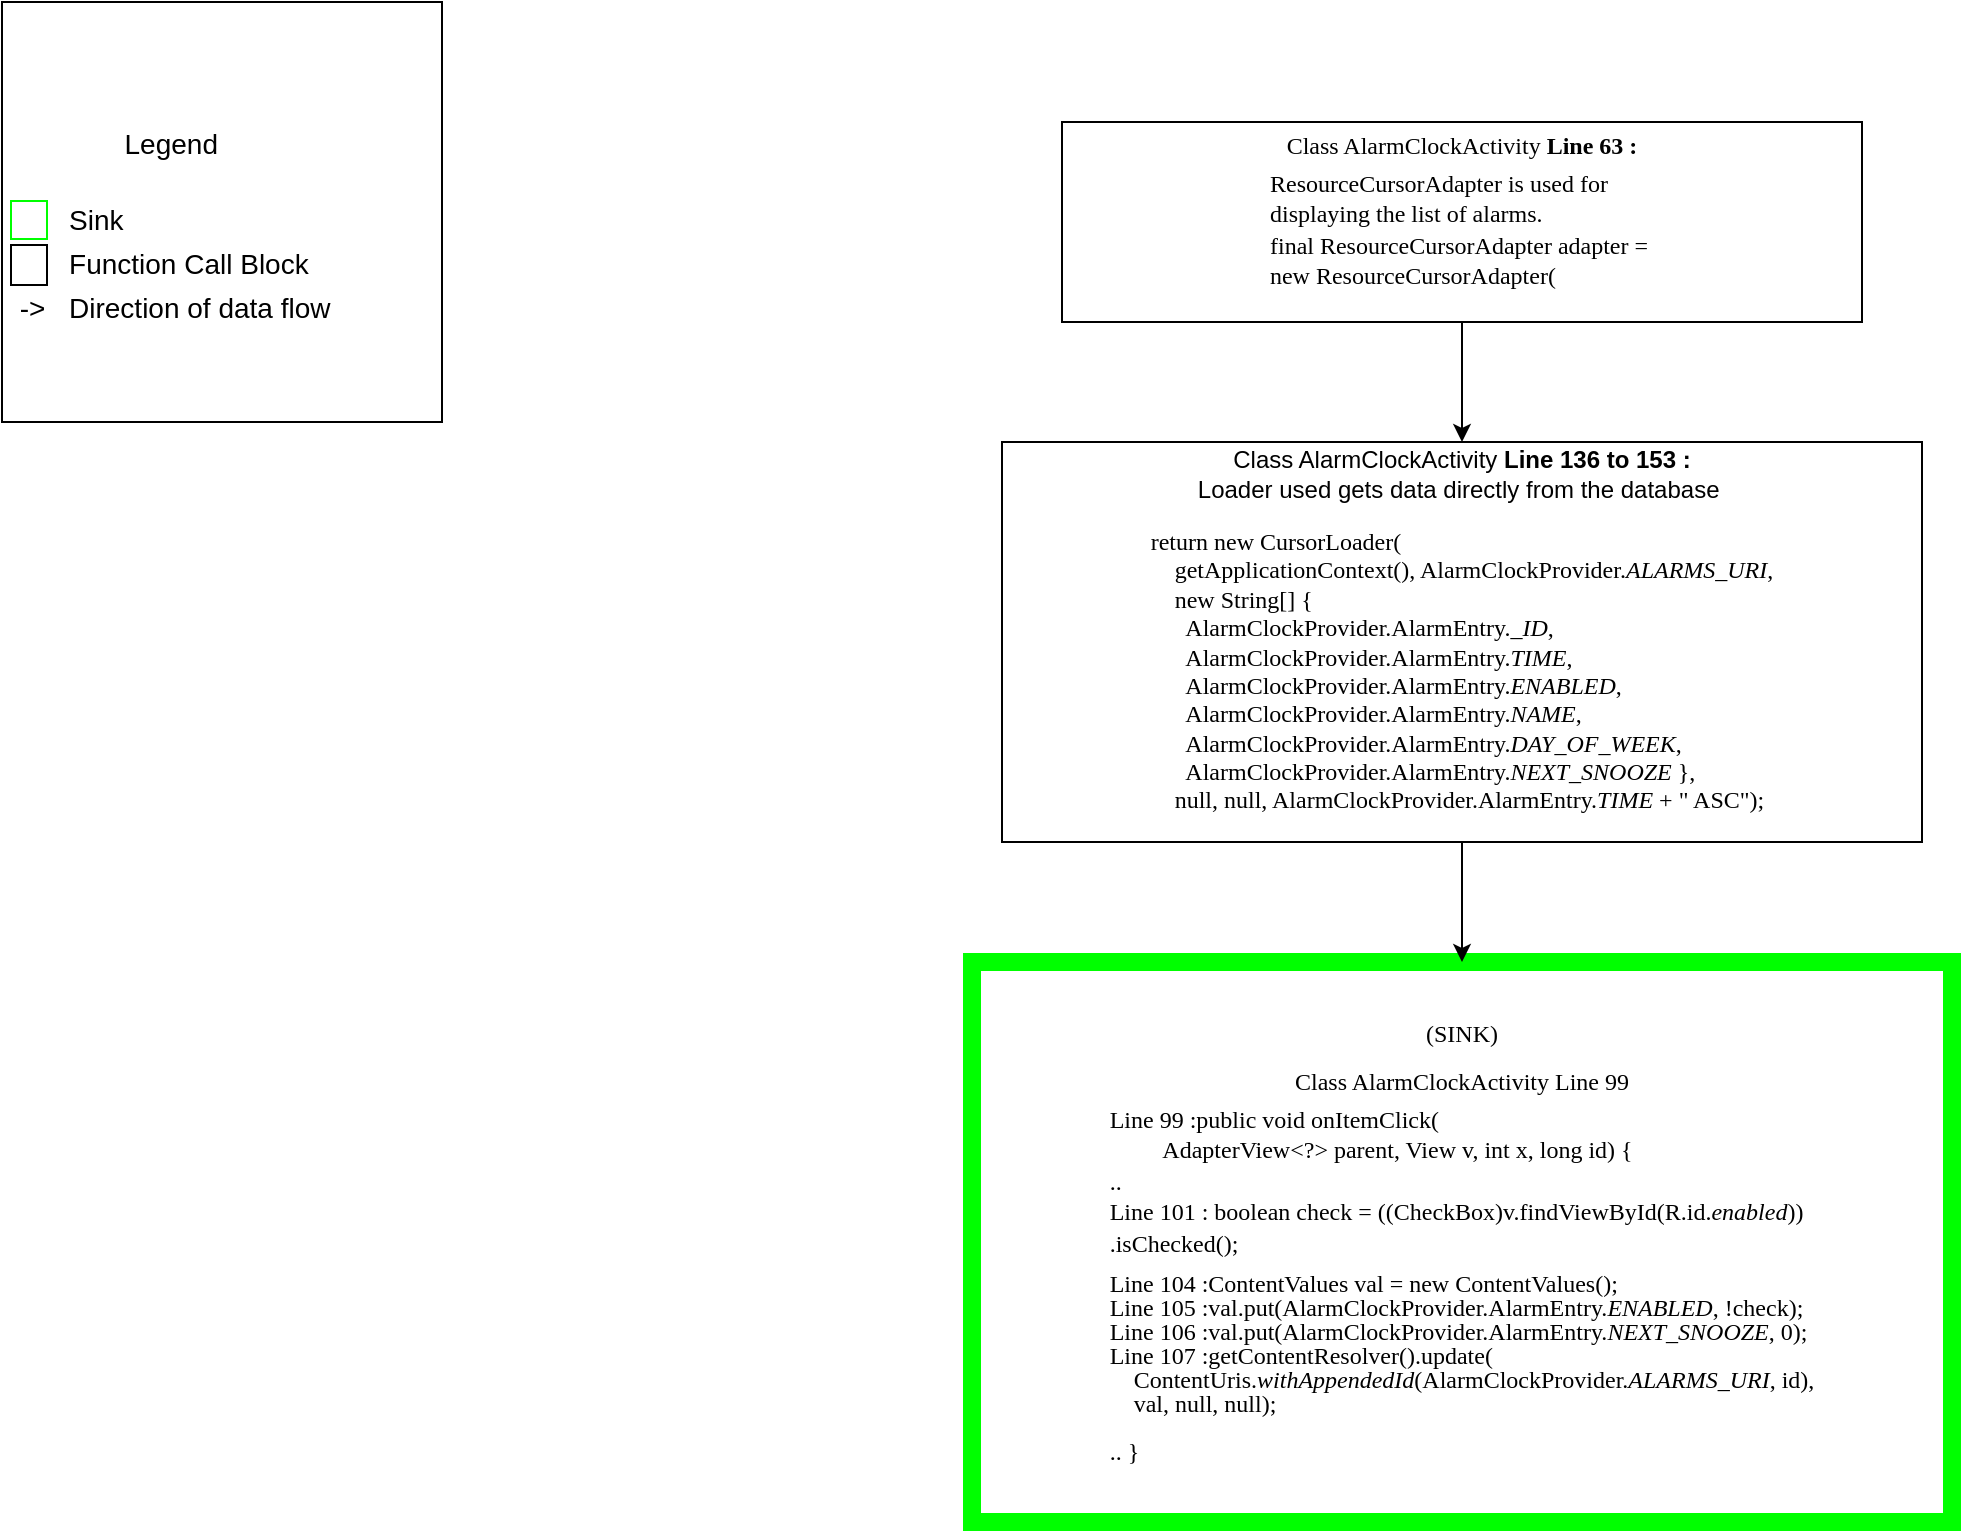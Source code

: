 <mxfile version="13.3.9" type="device"><diagram id="mjV69Toy5Irq8Yrjvaxj" name="Page-1"><mxGraphModel dx="4872" dy="1066" grid="1" gridSize="10" guides="1" tooltips="1" connect="1" arrows="1" fold="1" page="1" pageScale="1" pageWidth="3300" pageHeight="4681" math="0" shadow="0"><root><mxCell id="0"/><mxCell id="1" parent="0"/><mxCell id="2MFb6GKVkhw0Cp_-Tr2v-1" value="&lt;pre style=&quot;font-family: &amp;#34;menlo&amp;#34; ; line-height: 30%&quot;&gt;&lt;pre style=&quot;font-family: &amp;#34;menlo&amp;#34;&quot;&gt;&lt;font style=&quot;font-size: 12px ; line-height: 100% ; background-color: rgb(255 , 255 , 255)&quot;&gt;(SINK)&lt;/font&gt;&lt;/pre&gt;&lt;pre style=&quot;font-family: &amp;#34;menlo&amp;#34;&quot;&gt;&lt;font style=&quot;font-size: 12px ; line-height: 100% ; background-color: rgb(255 , 255 , 255)&quot;&gt;Class AlarmClockActivity Line 99&lt;/font&gt;&lt;/pre&gt;&lt;pre style=&quot;text-align: left ; font-family: &amp;#34;menlo&amp;#34;&quot;&gt;&lt;span style=&quot;background-color: rgb(255 , 255 , 255)&quot;&gt;Line 99 :public void onItemClick(&lt;br&gt;&lt;/span&gt;&lt;/pre&gt;&lt;pre style=&quot;font-family: &amp;#34;menlo&amp;#34;&quot;&gt;&lt;font style=&quot;font-size: 12px ; background-color: rgb(255 , 255 , 255)&quot;&gt;&lt;pre style=&quot;text-align: left ; font-family: &amp;#34;menlo&amp;#34;&quot;&gt;         AdapterView&amp;lt;?&amp;gt; parent, View v, int x, long id) {&lt;/pre&gt;&lt;pre style=&quot;text-align: left ; font-family: &amp;#34;menlo&amp;#34;&quot;&gt;..&lt;/pre&gt;&lt;pre style=&quot;text-align: left ; font-family: &amp;#34;menlo&amp;#34;&quot;&gt;Line 101 : boolean &lt;span style=&quot;font-family: &amp;#34;menlo&amp;#34; ; text-align: center&quot;&gt;check = ((CheckBox)v.findViewById(R.id.&lt;/span&gt;&lt;span style=&quot;font-family: &amp;#34;menlo&amp;#34; ; text-align: center ; font-style: italic&quot;&gt;enabled&lt;/span&gt;&lt;span style=&quot;font-family: &amp;#34;menlo&amp;#34; ; text-align: center&quot;&gt;))&lt;/span&gt;&lt;/pre&gt;&lt;pre style=&quot;text-align: left ; font-family: &amp;#34;menlo&amp;#34;&quot;&gt;&lt;span style=&quot;font-family: &amp;#34;menlo&amp;#34; ; text-align: center&quot;&gt;.isChecked()&lt;/span&gt;&lt;span style=&quot;font-family: &amp;#34;menlo&amp;#34; ; text-align: center&quot;&gt;;&lt;/span&gt;&lt;/pre&gt;&lt;pre style=&quot;font-family: &amp;#34;menlo&amp;#34; ; line-height: 100%&quot;&gt;&lt;div style=&quot;text-align: left&quot;&gt;&lt;span&gt;Line 104 :&lt;/span&gt;&lt;span&gt;ContentValues val = new ContentValues();&lt;/span&gt;&lt;/div&gt;&lt;div style=&quot;text-align: left&quot;&gt;&lt;span&gt;Line 105 :&lt;/span&gt;&lt;span&gt;val.put(AlarmClockProvider.AlarmEntry.&lt;/span&gt;&lt;span style=&quot;font-style: italic&quot;&gt;ENABLED&lt;/span&gt;&lt;span&gt;, !check);&lt;/span&gt;&lt;/div&gt;&lt;div style=&quot;text-align: left&quot;&gt;&lt;span&gt;Line 106 :&lt;/span&gt;&lt;span&gt;val.put(AlarmClockProvider.AlarmEntry.&lt;/span&gt;&lt;span style=&quot;font-style: italic&quot;&gt;NEXT_SNOOZE&lt;/span&gt;&lt;span&gt;, 0);&lt;/span&gt;&lt;/div&gt;&lt;div style=&quot;text-align: left&quot;&gt;&lt;span&gt;Line 107 :&lt;/span&gt;&lt;span&gt;getContentResolver().update(&lt;/span&gt;&lt;/div&gt;&lt;div style=&quot;text-align: left&quot;&gt;&lt;span&gt;&amp;nbsp; &amp;nbsp; ContentUris.&lt;/span&gt;&lt;span style=&quot;font-style: italic&quot;&gt;withAppendedId&lt;/span&gt;&lt;span&gt;(AlarmClockProvider.&lt;/span&gt;&lt;span style=&quot;font-style: italic&quot;&gt;ALARMS_URI&lt;/span&gt;&lt;span&gt;, id),&lt;/span&gt;&lt;/div&gt;&lt;div style=&quot;text-align: left&quot;&gt;&lt;span&gt;&amp;nbsp; &amp;nbsp; val, null, null);&lt;/span&gt;&lt;/div&gt;&lt;/pre&gt;&lt;/font&gt;&lt;/pre&gt;&lt;pre style=&quot;font-family: &amp;#34;menlo&amp;#34;&quot;&gt;&lt;pre style=&quot;text-align: left ; font-family: &amp;#34;menlo&amp;#34; ; line-height: 100%&quot;&gt;&lt;span style=&quot;background-color: rgb(255 , 255 , 255)&quot;&gt;.. }&lt;/span&gt;&lt;/pre&gt;&lt;/pre&gt;&lt;/pre&gt;" style="rounded=0;whiteSpace=wrap;html=1;strokeColor=#00FF00;strokeWidth=9;" vertex="1" parent="1"><mxGeometry x="-2185" y="2190" width="490" height="280" as="geometry"/></mxCell><mxCell id="2MFb6GKVkhw0Cp_-Tr2v-2" style="edgeStyle=orthogonalEdgeStyle;rounded=0;orthogonalLoop=1;jettySize=auto;html=1;entryX=0.5;entryY=0;entryDx=0;entryDy=0;" edge="1" parent="1" source="2MFb6GKVkhw0Cp_-Tr2v-3" target="2MFb6GKVkhw0Cp_-Tr2v-5"><mxGeometry relative="1" as="geometry"/></mxCell><mxCell id="2MFb6GKVkhw0Cp_-Tr2v-3" value="&lt;pre style=&quot;font-family: &amp;#34;menlo&amp;#34; ; line-height: 30%&quot;&gt;&lt;pre style=&quot;font-family: &amp;#34;menlo&amp;#34;&quot;&gt;&lt;font style=&quot;font-size: 12px ; line-height: 100% ; background-color: rgb(255 , 255 , 255)&quot;&gt;Class AlarmClockActivity &lt;b&gt;Line 63 :&lt;/b&gt;&lt;/font&gt;&lt;/pre&gt;&lt;pre style=&quot;text-align: left ; font-family: &amp;#34;menlo&amp;#34;&quot;&gt;&lt;span style=&quot;background-color: rgb(255 , 255 , 255)&quot;&gt;ResourceCursorAdapter is used for &lt;/span&gt;&lt;/pre&gt;&lt;pre style=&quot;text-align: left ; font-family: &amp;#34;menlo&amp;#34;&quot;&gt;&lt;span style=&quot;background-color: rgb(255 , 255 , 255)&quot;&gt;displaying the list of alarms.&lt;/span&gt;&lt;/pre&gt;&lt;pre style=&quot;font-family: &amp;#34;menlo&amp;#34;&quot;&gt;&lt;pre style=&quot;text-align: left ; font-family: &amp;#34;menlo&amp;#34;&quot;&gt;&lt;span style=&quot;background-color: rgb(255 , 255 , 255)&quot;&gt;final ResourceCursorAdapter adapter = &lt;/span&gt;&lt;/pre&gt;&lt;pre style=&quot;text-align: left ; font-family: &amp;#34;menlo&amp;#34;&quot;&gt;&lt;span style=&quot;background-color: rgb(255 , 255 , 255)&quot;&gt;new ResourceCursorAdapter(&lt;/span&gt;&lt;/pre&gt;&lt;span style=&quot;background-color: rgb(255 , 255 , 255)&quot;&gt;&lt;br&gt;&lt;/span&gt;&lt;/pre&gt;&lt;/pre&gt;" style="rounded=0;whiteSpace=wrap;html=1;strokeWidth=1;" vertex="1" parent="1"><mxGeometry x="-2140" y="1770" width="400" height="100" as="geometry"/></mxCell><mxCell id="2MFb6GKVkhw0Cp_-Tr2v-4" style="edgeStyle=orthogonalEdgeStyle;rounded=0;orthogonalLoop=1;jettySize=auto;html=1;exitX=0.5;exitY=1;exitDx=0;exitDy=0;entryX=0.5;entryY=0;entryDx=0;entryDy=0;" edge="1" parent="1" source="2MFb6GKVkhw0Cp_-Tr2v-5" target="2MFb6GKVkhw0Cp_-Tr2v-1"><mxGeometry relative="1" as="geometry"/></mxCell><mxCell id="2MFb6GKVkhw0Cp_-Tr2v-5" value="&lt;span style=&quot;background-color: rgb(255 , 255 , 255)&quot;&gt;&lt;font style=&quot;font-size: 12px&quot;&gt;Class AlarmClockActivity &lt;b&gt;Line 136 to 153 :&lt;/b&gt;&lt;br&gt;Loader used gets data directly from the database&amp;nbsp;&lt;br&gt;&lt;/font&gt;&lt;/span&gt;&lt;pre style=&quot;font-family: &amp;#34;menlo&amp;#34;&quot;&gt;&lt;div style=&quot;text-align: left&quot;&gt;&lt;span style=&quot;background-color: rgb(255 , 255 , 255) ; white-space: normal&quot;&gt;return new CursorLoader(&lt;/span&gt;&lt;/div&gt;&lt;span style=&quot;background-color: rgb(255 , 255 , 255)&quot;&gt;&lt;div style=&quot;text-align: left&quot;&gt;&lt;span style=&quot;white-space: normal&quot;&gt;&amp;nbsp; &amp;nbsp; getApplicationContext(), AlarmClockProvider.&lt;/span&gt;&lt;span style=&quot;white-space: normal ; font-style: italic&quot;&gt;ALARMS_URI&lt;/span&gt;&lt;span style=&quot;white-space: normal&quot;&gt;,&lt;/span&gt;&lt;/div&gt;&lt;font style=&quot;font-size: 12px&quot;&gt;&lt;div style=&quot;text-align: left&quot;&gt;&lt;span style=&quot;white-space: normal&quot;&gt;&amp;nbsp; &amp;nbsp; new String[] {&lt;/span&gt;&lt;/div&gt;&lt;div style=&quot;text-align: left&quot;&gt;&lt;span style=&quot;white-space: normal&quot;&gt;&amp;nbsp; &amp;nbsp; &amp;nbsp; AlarmClockProvider.AlarmEntry.&lt;/span&gt;&lt;span style=&quot;white-space: normal ; font-style: italic&quot;&gt;_ID&lt;/span&gt;&lt;span style=&quot;white-space: normal&quot;&gt;,&lt;/span&gt;&lt;/div&gt;&lt;div style=&quot;text-align: left&quot;&gt;&lt;span style=&quot;white-space: normal&quot;&gt;&amp;nbsp; &amp;nbsp; &amp;nbsp; AlarmClockProvider.AlarmEntry.&lt;/span&gt;&lt;span style=&quot;white-space: normal ; font-style: italic&quot;&gt;TIME&lt;/span&gt;&lt;span style=&quot;white-space: normal&quot;&gt;,&lt;/span&gt;&lt;/div&gt;&lt;div style=&quot;text-align: left&quot;&gt;&lt;span style=&quot;white-space: normal&quot;&gt;&amp;nbsp; &amp;nbsp; &amp;nbsp; AlarmClockProvider.AlarmEntry.&lt;/span&gt;&lt;span style=&quot;white-space: normal ; font-style: italic&quot;&gt;ENABLED&lt;/span&gt;&lt;span style=&quot;white-space: normal&quot;&gt;,&lt;/span&gt;&lt;/div&gt;&lt;div style=&quot;text-align: left&quot;&gt;&lt;span style=&quot;white-space: normal&quot;&gt;&amp;nbsp; &amp;nbsp; &amp;nbsp; AlarmClockProvider.AlarmEntry.&lt;/span&gt;&lt;span style=&quot;white-space: normal ; font-style: italic&quot;&gt;NAME&lt;/span&gt;&lt;span style=&quot;white-space: normal&quot;&gt;,&lt;/span&gt;&lt;/div&gt;&lt;div style=&quot;text-align: left&quot;&gt;&lt;span style=&quot;white-space: normal&quot;&gt;&amp;nbsp; &amp;nbsp; &amp;nbsp; AlarmClockProvider.AlarmEntry.&lt;/span&gt;&lt;span style=&quot;white-space: normal ; font-style: italic&quot;&gt;DAY_OF_WEEK&lt;/span&gt;&lt;span style=&quot;white-space: normal&quot;&gt;,&lt;/span&gt;&lt;/div&gt;&lt;div style=&quot;text-align: left&quot;&gt;&lt;span style=&quot;white-space: normal&quot;&gt;&amp;nbsp; &amp;nbsp; &amp;nbsp; AlarmClockProvider.AlarmEntry.&lt;/span&gt;&lt;span style=&quot;white-space: normal ; font-style: italic&quot;&gt;NEXT_SNOOZE &lt;/span&gt;&lt;span style=&quot;white-space: normal&quot;&gt;},&lt;/span&gt;&lt;/div&gt;&lt;div style=&quot;text-align: left&quot;&gt;&lt;span style=&quot;white-space: normal&quot;&gt;&amp;nbsp; &amp;nbsp; null, null, AlarmClockProvider.AlarmEntry.&lt;/span&gt;&lt;span style=&quot;white-space: normal ; font-style: italic&quot;&gt;TIME &lt;/span&gt;&lt;span style=&quot;white-space: normal&quot;&gt;+ &quot; ASC&quot;);&lt;/span&gt;&lt;/div&gt;&lt;/font&gt;&lt;/span&gt;&lt;/pre&gt;" style="rounded=0;whiteSpace=wrap;html=1;" vertex="1" parent="1"><mxGeometry x="-2170" y="1930" width="460" height="200" as="geometry"/></mxCell><mxCell id="2MFb6GKVkhw0Cp_-Tr2v-6" value="&lt;p style=&quot;line-height: 110%&quot;&gt;&lt;/p&gt;&lt;div style=&quot;text-align: center ; font-size: 14px&quot;&gt;&lt;span&gt;&lt;font style=&quot;font-size: 14px&quot;&gt;&lt;br&gt;&lt;/font&gt;&lt;/span&gt;&lt;/div&gt;&lt;div style=&quot;text-align: center ; font-size: 14px&quot;&gt;&lt;span&gt;&lt;font style=&quot;font-size: 14px&quot;&gt;Legend&lt;/font&gt;&lt;/span&gt;&lt;/div&gt;&lt;font style=&quot;font-size: 14px&quot;&gt;&lt;br&gt;&lt;/font&gt;&lt;table style=&quot;font-size: 14px&quot;&gt;&lt;tbody&gt;&lt;tr&gt;&lt;td style=&quot;border: 1px solid rgb(0 , 255 , 0) ; border-collapse: collapse&quot;&gt;&lt;font style=&quot;font-size: 14px&quot;&gt;&lt;br&gt;&lt;/font&gt;&lt;/td&gt;&lt;td&gt;&lt;font style=&quot;font-size: 14px&quot;&gt;&amp;nbsp; Sink&lt;/font&gt;&lt;/td&gt;&lt;/tr&gt;&lt;tr&gt;&lt;td style=&quot;border: 1px solid rgb(0 , 0 , 0) ; border-collapse: collapse&quot;&gt;&lt;font style=&quot;font-size: 14px&quot;&gt;&lt;br&gt;&lt;/font&gt;&lt;/td&gt;&lt;td&gt;&lt;font style=&quot;font-size: 14px&quot;&gt;&amp;nbsp; Function Call Block&lt;/font&gt;&lt;/td&gt;&lt;/tr&gt;&lt;tr&gt;&lt;td&gt;&amp;nbsp;-&amp;gt;&lt;/td&gt;&lt;td&gt;&amp;nbsp; Direction of data flow&lt;/td&gt;&lt;/tr&gt;&lt;/tbody&gt;&lt;/table&gt;&lt;p&gt;&lt;/p&gt;" style="rounded=0;whiteSpace=wrap;html=1;align=left;" vertex="1" parent="1"><mxGeometry x="-2670" y="1710" width="220" height="210" as="geometry"/></mxCell></root></mxGraphModel></diagram></mxfile>